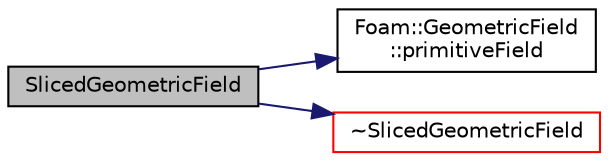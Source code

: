 digraph "SlicedGeometricField"
{
  bgcolor="transparent";
  edge [fontname="Helvetica",fontsize="10",labelfontname="Helvetica",labelfontsize="10"];
  node [fontname="Helvetica",fontsize="10",shape=record];
  rankdir="LR";
  Node14 [label="SlicedGeometricField",height=0.2,width=0.4,color="black", fillcolor="grey75", style="filled", fontcolor="black"];
  Node14 -> Node15 [color="midnightblue",fontsize="10",style="solid",fontname="Helvetica"];
  Node15 [label="Foam::GeometricField\l::primitiveField",height=0.2,width=0.4,color="black",URL="$a23249.html#a3d8b34acd265b26c7d4984d1618f9ee2",tooltip="Return a const-reference to the internal field. "];
  Node14 -> Node16 [color="midnightblue",fontsize="10",style="solid",fontname="Helvetica"];
  Node16 [label="~SlicedGeometricField",height=0.2,width=0.4,color="red",URL="$a23245.html#ab6313a728a3587e262016fd094c022b0",tooltip="Destructor. "];
}
